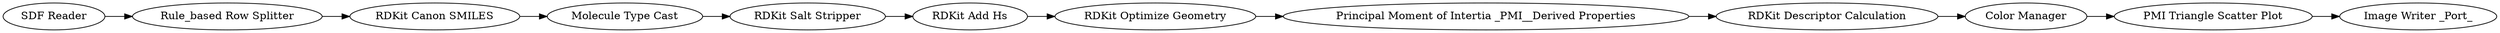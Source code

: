 digraph {
	15 -> 7
	22 -> 24
	24 -> 19
	38 -> 35
	35 -> 36
	7 -> 13
	19 -> 15
	1 -> 38
	25 -> 23
	23 -> 22
	36 -> 25
	24 [label="Principal Moment of Intertia _PMI__Derived Properties"]
	13 [label="Image Writer _Port_"]
	35 [label="RDKit Canon SMILES"]
	1 [label="SDF Reader"]
	7 [label="PMI Triangle Scatter Plot"]
	22 [label="RDKit Optimize Geometry"]
	36 [label="Molecule Type Cast"]
	23 [label="RDKit Add Hs"]
	15 [label="Color Manager"]
	25 [label="RDKit Salt Stripper"]
	38 [label="Rule_based Row Splitter"]
	19 [label="RDKit Descriptor Calculation"]
	rankdir=LR
}
